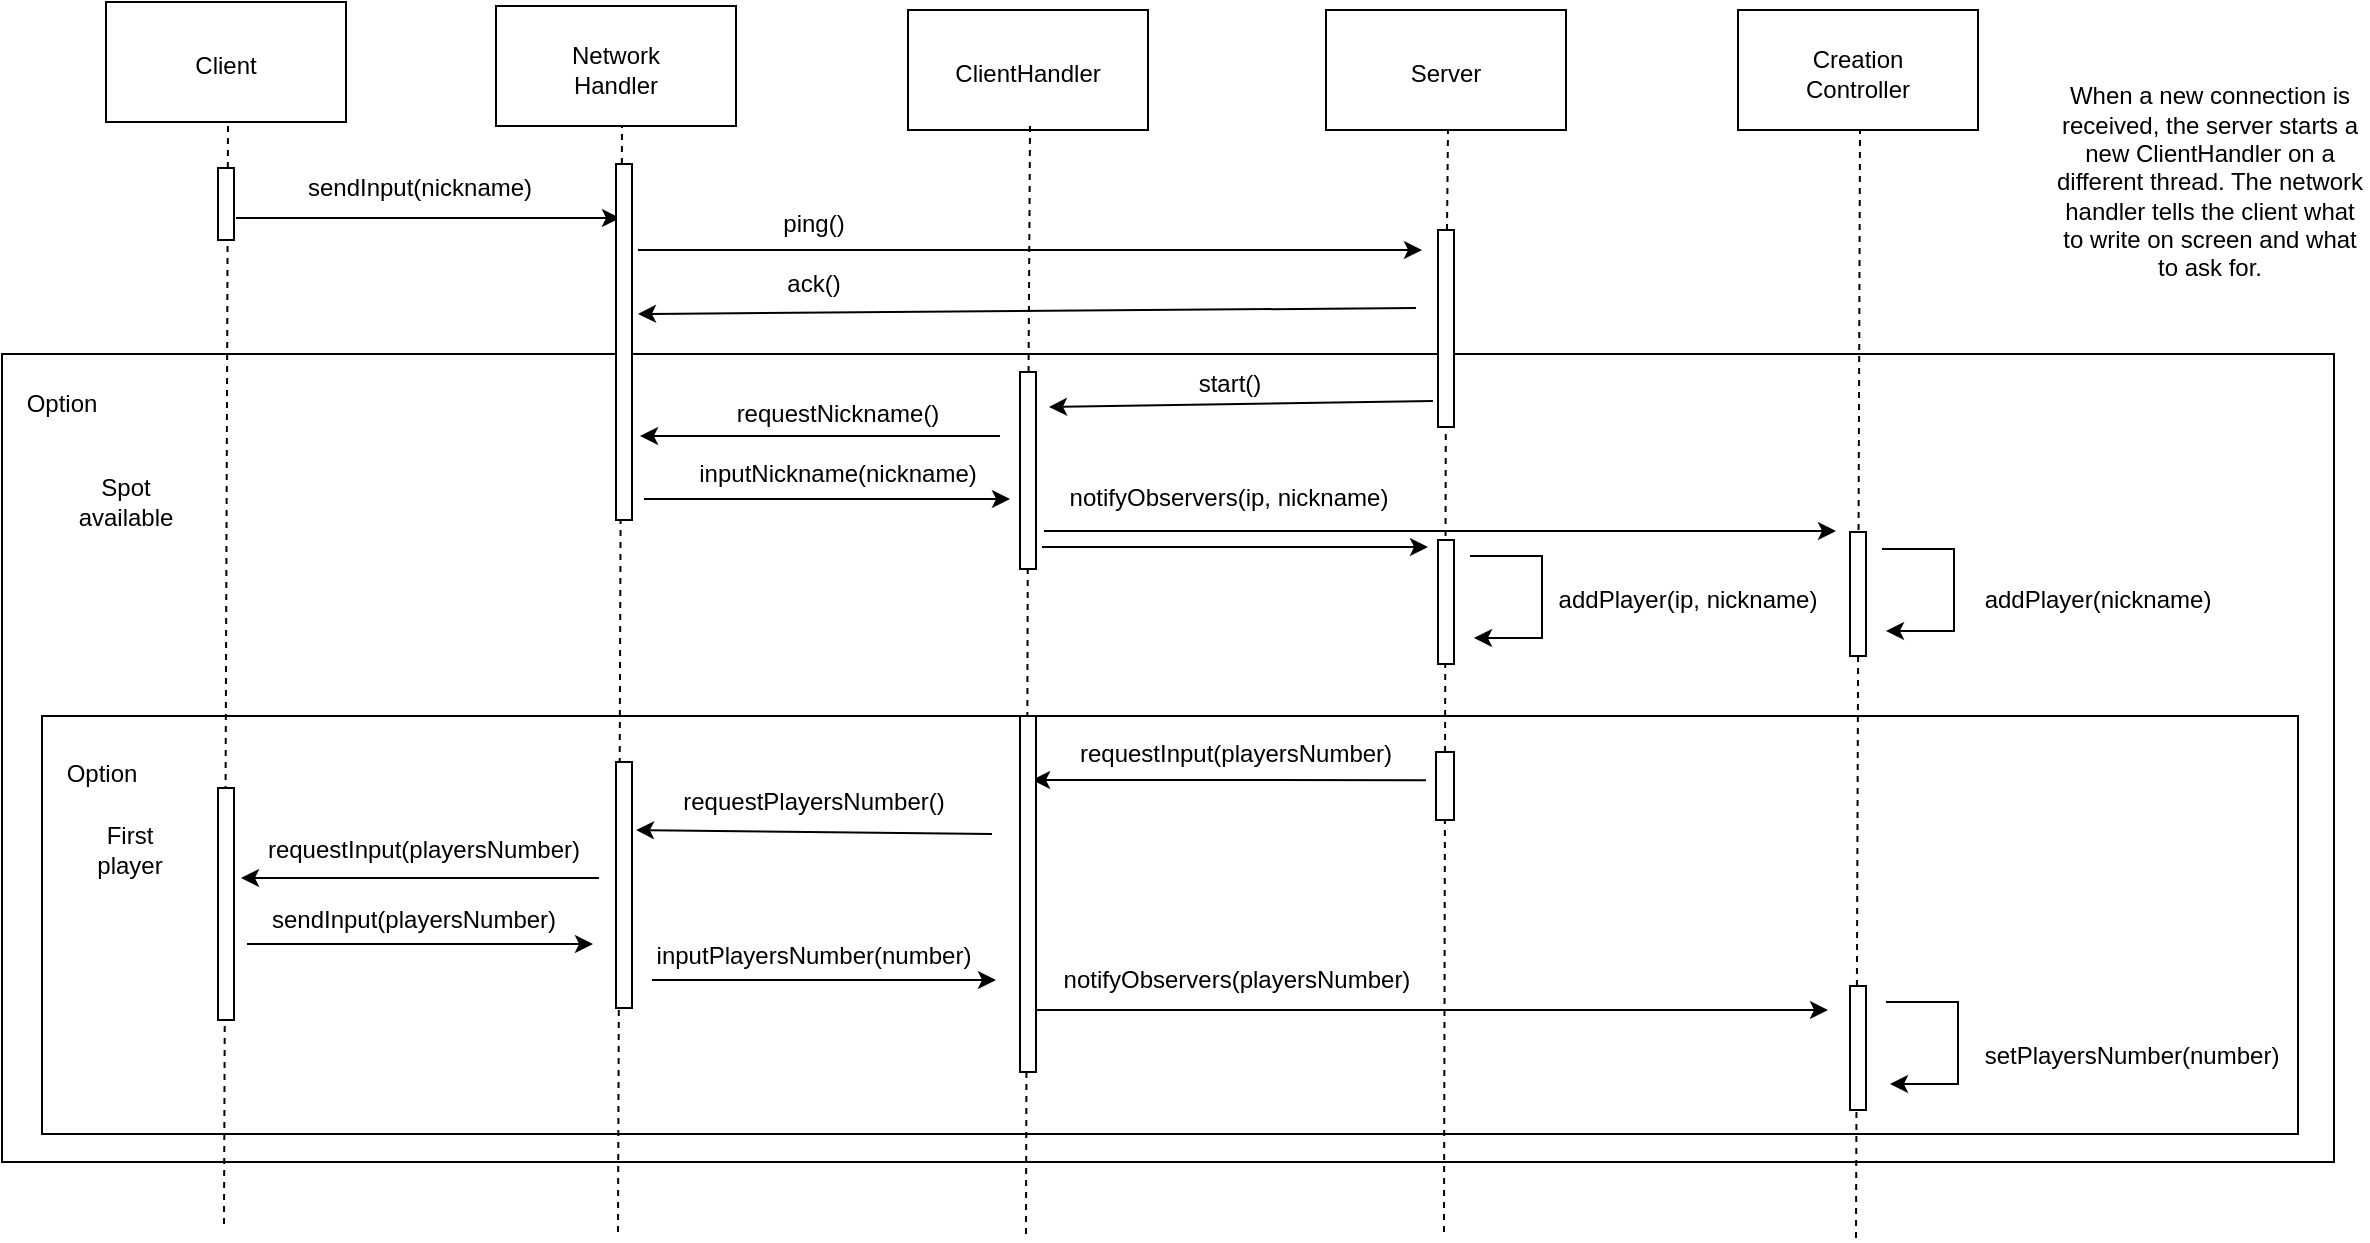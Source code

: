 <mxfile version="20.7.4" type="device"><diagram id="ojG4NxqEQ8N0nsv62VIc" name="Page-1"><mxGraphModel dx="634" dy="1262" grid="0" gridSize="10" guides="1" tooltips="1" connect="1" arrows="1" fold="1" page="0" pageScale="1" pageWidth="1169" pageHeight="827" math="0" shadow="0"><root><mxCell id="0"/><mxCell id="1" parent="0"/><mxCell id="IgrSUTCAtPYophplIJAG-5" value="" style="endArrow=none;dashed=1;html=1;rounded=0;" edge="1" parent="1" target="IgrSUTCAtPYophplIJAG-4"><mxGeometry width="50" height="50" relative="1" as="geometry"><mxPoint x="1536" y="569" as="sourcePoint"/><mxPoint x="1538" y="18" as="targetPoint"/></mxGeometry></mxCell><mxCell id="UDjU0qQiVwqluYuO5CM7-68" value="" style="rounded=0;whiteSpace=wrap;html=1;fillColor=none;" parent="1" vertex="1"><mxGeometry x="835" y="311" width="1128" height="209" as="geometry"/></mxCell><mxCell id="UDjU0qQiVwqluYuO5CM7-69" value="" style="rounded=0;whiteSpace=wrap;html=1;fillColor=none;" parent="1" vertex="1"><mxGeometry x="815" y="130" width="1166" height="404" as="geometry"/></mxCell><mxCell id="UDjU0qQiVwqluYuO5CM7-3" value="" style="rounded=0;whiteSpace=wrap;html=1;" parent="1" vertex="1"><mxGeometry x="867" y="-46" width="120" height="60" as="geometry"/></mxCell><mxCell id="UDjU0qQiVwqluYuO5CM7-1" value="" style="endArrow=none;dashed=1;html=1;rounded=0;" parent="1" edge="1"><mxGeometry width="50" height="50" relative="1" as="geometry"><mxPoint x="926" y="565" as="sourcePoint"/><mxPoint x="928" y="14" as="targetPoint"/></mxGeometry></mxCell><mxCell id="UDjU0qQiVwqluYuO5CM7-2" value="Client" style="text;html=1;strokeColor=none;fillColor=none;align=center;verticalAlign=middle;whiteSpace=wrap;rounded=0;" parent="1" vertex="1"><mxGeometry x="897" y="-29" width="60" height="30" as="geometry"/></mxCell><mxCell id="UDjU0qQiVwqluYuO5CM7-4" value="" style="rounded=0;whiteSpace=wrap;html=1;" parent="1" vertex="1"><mxGeometry x="1062" y="-44" width="120" height="60" as="geometry"/></mxCell><mxCell id="UDjU0qQiVwqluYuO5CM7-5" value="Network&lt;br&gt;Handler" style="text;html=1;strokeColor=none;fillColor=none;align=center;verticalAlign=middle;whiteSpace=wrap;rounded=0;" parent="1" vertex="1"><mxGeometry x="1092" y="-27" width="60" height="30" as="geometry"/></mxCell><mxCell id="UDjU0qQiVwqluYuO5CM7-6" value="" style="rounded=0;whiteSpace=wrap;html=1;" parent="1" vertex="1"><mxGeometry x="1268" y="-42" width="120" height="60" as="geometry"/></mxCell><mxCell id="UDjU0qQiVwqluYuO5CM7-7" value="ClientHandler" style="text;html=1;strokeColor=none;fillColor=none;align=center;verticalAlign=middle;whiteSpace=wrap;rounded=0;" parent="1" vertex="1"><mxGeometry x="1298" y="-25" width="60" height="30" as="geometry"/></mxCell><mxCell id="UDjU0qQiVwqluYuO5CM7-8" value="" style="rounded=0;whiteSpace=wrap;html=1;" parent="1" vertex="1"><mxGeometry x="1477" y="-42" width="120" height="60" as="geometry"/></mxCell><mxCell id="UDjU0qQiVwqluYuO5CM7-9" value="Server" style="text;html=1;strokeColor=none;fillColor=none;align=center;verticalAlign=middle;whiteSpace=wrap;rounded=0;" parent="1" vertex="1"><mxGeometry x="1507" y="-25" width="60" height="30" as="geometry"/></mxCell><mxCell id="UDjU0qQiVwqluYuO5CM7-10" value="" style="rounded=0;whiteSpace=wrap;html=1;" parent="1" vertex="1"><mxGeometry x="1683" y="-42" width="120" height="60" as="geometry"/></mxCell><mxCell id="UDjU0qQiVwqluYuO5CM7-11" value="Creation&lt;br&gt;Controller" style="text;html=1;strokeColor=none;fillColor=none;align=center;verticalAlign=middle;whiteSpace=wrap;rounded=0;" parent="1" vertex="1"><mxGeometry x="1713" y="-25" width="60" height="30" as="geometry"/></mxCell><mxCell id="UDjU0qQiVwqluYuO5CM7-12" value="" style="endArrow=none;dashed=1;html=1;rounded=0;" parent="1" edge="1"><mxGeometry width="50" height="50" relative="1" as="geometry"><mxPoint x="1123" y="569" as="sourcePoint"/><mxPoint x="1125" y="16" as="targetPoint"/></mxGeometry></mxCell><mxCell id="UDjU0qQiVwqluYuO5CM7-13" value="" style="endArrow=none;dashed=1;html=1;rounded=0;startArrow=none;" parent="1" source="UDjU0qQiVwqluYuO5CM7-75" edge="1"><mxGeometry width="50" height="50" relative="1" as="geometry"><mxPoint x="1327" y="570" as="sourcePoint"/><mxPoint x="1329" y="16" as="targetPoint"/></mxGeometry></mxCell><mxCell id="UDjU0qQiVwqluYuO5CM7-14" value="" style="endArrow=none;dashed=1;html=1;rounded=0;startArrow=none;" parent="1" edge="1" source="IgrSUTCAtPYophplIJAG-4"><mxGeometry width="50" height="50" relative="1" as="geometry"><mxPoint x="1536" y="569" as="sourcePoint"/><mxPoint x="1538" y="18" as="targetPoint"/></mxGeometry></mxCell><mxCell id="UDjU0qQiVwqluYuO5CM7-15" value="" style="endArrow=none;dashed=1;html=1;rounded=0;" parent="1" edge="1"><mxGeometry width="50" height="50" relative="1" as="geometry"><mxPoint x="1742" y="572" as="sourcePoint"/><mxPoint x="1744" y="18" as="targetPoint"/></mxGeometry></mxCell><mxCell id="UDjU0qQiVwqluYuO5CM7-16" value="" style="endArrow=classic;html=1;rounded=0;" parent="1" edge="1"><mxGeometry width="50" height="50" relative="1" as="geometry"><mxPoint x="932" y="62" as="sourcePoint"/><mxPoint x="1124" y="62" as="targetPoint"/></mxGeometry></mxCell><mxCell id="UDjU0qQiVwqluYuO5CM7-18" value="sendInput(nickname)" style="text;html=1;strokeColor=none;fillColor=none;align=center;verticalAlign=middle;whiteSpace=wrap;rounded=0;strokeWidth=1;" parent="1" vertex="1"><mxGeometry x="994" y="32" width="60" height="30" as="geometry"/></mxCell><mxCell id="UDjU0qQiVwqluYuO5CM7-20" value="" style="endArrow=classic;html=1;rounded=0;" parent="1" edge="1"><mxGeometry width="50" height="50" relative="1" as="geometry"><mxPoint x="1133" y="78" as="sourcePoint"/><mxPoint x="1525" y="78" as="targetPoint"/></mxGeometry></mxCell><mxCell id="UDjU0qQiVwqluYuO5CM7-21" value="ping()" style="text;html=1;strokeColor=none;fillColor=none;align=center;verticalAlign=middle;whiteSpace=wrap;rounded=0;strokeWidth=1;" parent="1" vertex="1"><mxGeometry x="1191" y="50" width="60" height="30" as="geometry"/></mxCell><mxCell id="UDjU0qQiVwqluYuO5CM7-22" value="" style="endArrow=classic;html=1;rounded=0;" parent="1" edge="1"><mxGeometry width="50" height="50" relative="1" as="geometry"><mxPoint x="1522" y="107" as="sourcePoint"/><mxPoint x="1133" y="110" as="targetPoint"/></mxGeometry></mxCell><mxCell id="UDjU0qQiVwqluYuO5CM7-23" value="ack()" style="text;html=1;strokeColor=none;fillColor=none;align=center;verticalAlign=middle;whiteSpace=wrap;rounded=0;" parent="1" vertex="1"><mxGeometry x="1191" y="80" width="60" height="30" as="geometry"/></mxCell><mxCell id="UDjU0qQiVwqluYuO5CM7-26" value="" style="endArrow=classic;html=1;rounded=0;" parent="1" edge="1"><mxGeometry width="50" height="50" relative="1" as="geometry"><mxPoint x="1314" y="171" as="sourcePoint"/><mxPoint x="1134" y="171" as="targetPoint"/></mxGeometry></mxCell><mxCell id="UDjU0qQiVwqluYuO5CM7-28" value="requestNickname()" style="text;html=1;strokeColor=none;fillColor=none;align=center;verticalAlign=middle;whiteSpace=wrap;rounded=0;strokeWidth=1;" parent="1" vertex="1"><mxGeometry x="1203" y="144.5" width="60" height="30" as="geometry"/></mxCell><mxCell id="UDjU0qQiVwqluYuO5CM7-29" value="" style="endArrow=classic;html=1;rounded=0;" parent="1" edge="1"><mxGeometry width="50" height="50" relative="1" as="geometry"><mxPoint x="1136" y="202.5" as="sourcePoint"/><mxPoint x="1319" y="202.5" as="targetPoint"/></mxGeometry></mxCell><mxCell id="UDjU0qQiVwqluYuO5CM7-30" value="inputNickname(nickname)" style="text;html=1;strokeColor=none;fillColor=none;align=center;verticalAlign=middle;whiteSpace=wrap;rounded=0;" parent="1" vertex="1"><mxGeometry x="1203" y="174.5" width="60" height="30" as="geometry"/></mxCell><mxCell id="UDjU0qQiVwqluYuO5CM7-31" value="" style="endArrow=classic;html=1;rounded=0;" parent="1" edge="1"><mxGeometry width="50" height="50" relative="1" as="geometry"><mxPoint x="1335" y="226.5" as="sourcePoint"/><mxPoint x="1528" y="226.5" as="targetPoint"/></mxGeometry></mxCell><mxCell id="UDjU0qQiVwqluYuO5CM7-32" value="notifyObservers(ip, nickname)" style="text;html=1;strokeColor=none;fillColor=none;align=center;verticalAlign=middle;whiteSpace=wrap;rounded=0;" parent="1" vertex="1"><mxGeometry x="1335" y="186.5" width="187" height="30" as="geometry"/></mxCell><mxCell id="UDjU0qQiVwqluYuO5CM7-34" value="" style="endArrow=classic;html=1;rounded=0;" parent="1" edge="1"><mxGeometry width="50" height="50" relative="1" as="geometry"><mxPoint x="1549" y="231" as="sourcePoint"/><mxPoint x="1551" y="272" as="targetPoint"/><Array as="points"><mxPoint x="1585" y="231"/><mxPoint x="1585" y="272"/></Array></mxGeometry></mxCell><mxCell id="UDjU0qQiVwqluYuO5CM7-35" value="addPlayer(ip, nickname)" style="text;html=1;strokeColor=none;fillColor=none;align=center;verticalAlign=middle;whiteSpace=wrap;rounded=0;" parent="1" vertex="1"><mxGeometry x="1583" y="237.5" width="150" height="30" as="geometry"/></mxCell><mxCell id="UDjU0qQiVwqluYuO5CM7-37" value="" style="endArrow=classic;html=1;rounded=0;" parent="1" edge="1"><mxGeometry width="50" height="50" relative="1" as="geometry"><mxPoint x="1336" y="218.5" as="sourcePoint"/><mxPoint x="1732" y="218.5" as="targetPoint"/></mxGeometry></mxCell><mxCell id="UDjU0qQiVwqluYuO5CM7-39" value="" style="endArrow=classic;html=1;rounded=0;" parent="1" edge="1"><mxGeometry width="50" height="50" relative="1" as="geometry"><mxPoint x="1755" y="227.5" as="sourcePoint"/><mxPoint x="1757" y="268.5" as="targetPoint"/><Array as="points"><mxPoint x="1791" y="227.5"/><mxPoint x="1791" y="268.5"/></Array></mxGeometry></mxCell><mxCell id="UDjU0qQiVwqluYuO5CM7-40" value="addPlayer(nickname)" style="text;html=1;strokeColor=none;fillColor=none;align=center;verticalAlign=middle;whiteSpace=wrap;rounded=0;" parent="1" vertex="1"><mxGeometry x="1833" y="237.5" width="60" height="30" as="geometry"/></mxCell><mxCell id="UDjU0qQiVwqluYuO5CM7-42" value="Option" style="text;html=1;strokeColor=none;fillColor=none;align=center;verticalAlign=middle;whiteSpace=wrap;rounded=0;" parent="1" vertex="1"><mxGeometry x="815" y="140" width="60" height="30" as="geometry"/></mxCell><mxCell id="UDjU0qQiVwqluYuO5CM7-43" value="Spot available" style="text;html=1;strokeColor=none;fillColor=none;align=center;verticalAlign=middle;whiteSpace=wrap;rounded=0;" parent="1" vertex="1"><mxGeometry x="847" y="189" width="60" height="30" as="geometry"/></mxCell><mxCell id="UDjU0qQiVwqluYuO5CM7-46" value="Option" style="text;html=1;strokeColor=none;fillColor=none;align=center;verticalAlign=middle;whiteSpace=wrap;rounded=0;" parent="1" vertex="1"><mxGeometry x="835" y="325" width="60" height="30" as="geometry"/></mxCell><mxCell id="UDjU0qQiVwqluYuO5CM7-47" value="First player" style="text;html=1;strokeColor=none;fillColor=none;align=center;verticalAlign=middle;whiteSpace=wrap;rounded=0;" parent="1" vertex="1"><mxGeometry x="849" y="363" width="60" height="30" as="geometry"/></mxCell><mxCell id="UDjU0qQiVwqluYuO5CM7-50" value="" style="endArrow=classic;html=1;rounded=0;exitX=0.632;exitY=0.378;exitDx=0;exitDy=0;exitPerimeter=0;" parent="1" edge="1"><mxGeometry x="1213" y="154.5" width="50" height="50" relative="1" as="geometry"><mxPoint x="1526.972" y="343.096" as="sourcePoint"/><mxPoint x="1330.02" y="343" as="targetPoint"/><Array as="points"/></mxGeometry></mxCell><mxCell id="UDjU0qQiVwqluYuO5CM7-52" value="requestInput(playersNumber)" style="text;html=1;strokeColor=none;fillColor=none;align=center;verticalAlign=middle;whiteSpace=wrap;rounded=0;strokeWidth=1;" parent="1" vertex="1"><mxGeometry x="1402" y="315" width="60" height="30" as="geometry"/></mxCell><mxCell id="UDjU0qQiVwqluYuO5CM7-55" value="" style="endArrow=classic;html=1;rounded=0;" parent="1" edge="1"><mxGeometry width="50" height="50" relative="1" as="geometry"><mxPoint x="1310" y="370" as="sourcePoint"/><mxPoint x="1132" y="368" as="targetPoint"/></mxGeometry></mxCell><mxCell id="UDjU0qQiVwqluYuO5CM7-56" value="requestPlayersNumber()" style="text;html=1;strokeColor=none;fillColor=none;align=center;verticalAlign=middle;whiteSpace=wrap;rounded=0;" parent="1" vertex="1"><mxGeometry x="1191" y="339" width="60" height="30" as="geometry"/></mxCell><mxCell id="UDjU0qQiVwqluYuO5CM7-57" value="" style="endArrow=classic;html=1;rounded=0;" parent="1" edge="1"><mxGeometry width="50" height="50" relative="1" as="geometry"><mxPoint x="1113.5" y="392" as="sourcePoint"/><mxPoint x="934.5" y="392" as="targetPoint"/></mxGeometry></mxCell><mxCell id="UDjU0qQiVwqluYuO5CM7-58" value="requestInput(playersNumber)" style="text;html=1;strokeColor=none;fillColor=none;align=center;verticalAlign=middle;whiteSpace=wrap;rounded=0;" parent="1" vertex="1"><mxGeometry x="927" y="363" width="198" height="30" as="geometry"/></mxCell><mxCell id="UDjU0qQiVwqluYuO5CM7-59" value="" style="endArrow=classic;html=1;rounded=0;" parent="1" edge="1"><mxGeometry width="50" height="50" relative="1" as="geometry"><mxPoint x="937.5" y="425" as="sourcePoint"/><mxPoint x="1110.5" y="425" as="targetPoint"/></mxGeometry></mxCell><mxCell id="UDjU0qQiVwqluYuO5CM7-60" value="sendInput(playersNumber)" style="text;html=1;strokeColor=none;fillColor=none;align=center;verticalAlign=middle;whiteSpace=wrap;rounded=0;" parent="1" vertex="1"><mxGeometry x="990.5" y="398" width="60" height="30" as="geometry"/></mxCell><mxCell id="UDjU0qQiVwqluYuO5CM7-61" value="" style="endArrow=classic;html=1;rounded=0;" parent="1" edge="1"><mxGeometry width="50" height="50" relative="1" as="geometry"><mxPoint x="1140" y="443" as="sourcePoint"/><mxPoint x="1312" y="443" as="targetPoint"/></mxGeometry></mxCell><mxCell id="UDjU0qQiVwqluYuO5CM7-62" value="inputPlayersNumber(number)" style="text;html=1;strokeColor=none;fillColor=none;align=center;verticalAlign=middle;whiteSpace=wrap;rounded=0;" parent="1" vertex="1"><mxGeometry x="1191" y="416" width="60" height="30" as="geometry"/></mxCell><mxCell id="UDjU0qQiVwqluYuO5CM7-64" value="notifyObservers(playersNumber)" style="text;html=1;strokeColor=none;fillColor=none;align=center;verticalAlign=middle;whiteSpace=wrap;rounded=0;" parent="1" vertex="1"><mxGeometry x="1338.5" y="428" width="187" height="30" as="geometry"/></mxCell><mxCell id="UDjU0qQiVwqluYuO5CM7-65" value="" style="endArrow=classic;html=1;rounded=0;" parent="1" edge="1"><mxGeometry width="50" height="50" relative="1" as="geometry"><mxPoint x="1332" y="458" as="sourcePoint"/><mxPoint x="1728" y="458" as="targetPoint"/></mxGeometry></mxCell><mxCell id="UDjU0qQiVwqluYuO5CM7-66" value="" style="endArrow=classic;html=1;rounded=0;" parent="1" edge="1"><mxGeometry width="50" height="50" relative="1" as="geometry"><mxPoint x="1757" y="454" as="sourcePoint"/><mxPoint x="1759" y="495" as="targetPoint"/><Array as="points"><mxPoint x="1793" y="454"/><mxPoint x="1793" y="495"/></Array></mxGeometry></mxCell><mxCell id="UDjU0qQiVwqluYuO5CM7-67" value="setPlayersNumber(number)" style="text;html=1;strokeColor=none;fillColor=none;align=center;verticalAlign=middle;whiteSpace=wrap;rounded=0;" parent="1" vertex="1"><mxGeometry x="1850" y="466" width="60" height="30" as="geometry"/></mxCell><mxCell id="UDjU0qQiVwqluYuO5CM7-70" value="" style="rounded=0;whiteSpace=wrap;html=1;fillColor=default;" parent="1" vertex="1"><mxGeometry x="923" y="347" width="8" height="116" as="geometry"/></mxCell><mxCell id="UDjU0qQiVwqluYuO5CM7-71" value="" style="rounded=0;whiteSpace=wrap;html=1;fillColor=default;" parent="1" vertex="1"><mxGeometry x="923" y="37" width="8" height="36" as="geometry"/></mxCell><mxCell id="UDjU0qQiVwqluYuO5CM7-72" value="" style="rounded=0;whiteSpace=wrap;html=1;fillColor=default;" parent="1" vertex="1"><mxGeometry x="1122" y="35" width="8" height="178" as="geometry"/></mxCell><mxCell id="UDjU0qQiVwqluYuO5CM7-74" value="" style="rounded=0;whiteSpace=wrap;html=1;fillColor=default;" parent="1" vertex="1"><mxGeometry x="1122" y="334" width="8" height="123" as="geometry"/></mxCell><mxCell id="UDjU0qQiVwqluYuO5CM7-77" value="" style="rounded=0;whiteSpace=wrap;html=1;fillColor=default;" parent="1" vertex="1"><mxGeometry x="1533" y="223" width="8" height="62" as="geometry"/></mxCell><mxCell id="UDjU0qQiVwqluYuO5CM7-78" value="" style="rounded=0;whiteSpace=wrap;html=1;fillColor=default;" parent="1" vertex="1"><mxGeometry x="1739" y="219" width="8" height="62" as="geometry"/></mxCell><mxCell id="UDjU0qQiVwqluYuO5CM7-79" value="" style="rounded=0;whiteSpace=wrap;html=1;fillColor=default;" parent="1" vertex="1"><mxGeometry x="1739" y="446" width="8" height="62" as="geometry"/></mxCell><mxCell id="UDjU0qQiVwqluYuO5CM7-75" value="" style="rounded=0;whiteSpace=wrap;html=1;fillColor=default;" parent="1" vertex="1"><mxGeometry x="1324" y="139" width="8" height="98.5" as="geometry"/></mxCell><mxCell id="UDjU0qQiVwqluYuO5CM7-81" value="" style="endArrow=none;dashed=1;html=1;rounded=0;" parent="1" target="UDjU0qQiVwqluYuO5CM7-75" edge="1"><mxGeometry width="50" height="50" relative="1" as="geometry"><mxPoint x="1327" y="570" as="sourcePoint"/><mxPoint x="1329" y="16" as="targetPoint"/></mxGeometry></mxCell><mxCell id="UDjU0qQiVwqluYuO5CM7-76" value="" style="rounded=0;whiteSpace=wrap;html=1;fillColor=default;" parent="1" vertex="1"><mxGeometry x="1324" y="311" width="8" height="178" as="geometry"/></mxCell><mxCell id="IgrSUTCAtPYophplIJAG-1" value="" style="endArrow=classic;html=1;rounded=0;" edge="1" parent="1"><mxGeometry width="50" height="50" relative="1" as="geometry"><mxPoint x="1530.5" y="153.5" as="sourcePoint"/><mxPoint x="1338.5" y="156.5" as="targetPoint"/></mxGeometry></mxCell><mxCell id="IgrSUTCAtPYophplIJAG-2" value="start()" style="text;html=1;strokeColor=none;fillColor=none;align=center;verticalAlign=middle;whiteSpace=wrap;rounded=0;strokeWidth=1;" vertex="1" parent="1"><mxGeometry x="1398.5" y="130" width="60" height="30" as="geometry"/></mxCell><mxCell id="IgrSUTCAtPYophplIJAG-3" value="When a new connection is received, the server starts a new ClientHandler on a different thread. The network handler tells the client what to write on screen and what to ask for." style="text;html=1;strokeColor=none;fillColor=none;align=center;verticalAlign=middle;whiteSpace=wrap;rounded=0;" vertex="1" parent="1"><mxGeometry x="1840" y="8" width="158" height="72" as="geometry"/></mxCell><mxCell id="IgrSUTCAtPYophplIJAG-4" value="" style="rounded=0;whiteSpace=wrap;html=1;fillColor=default;" vertex="1" parent="1"><mxGeometry x="1533" y="68" width="8" height="98.5" as="geometry"/></mxCell><mxCell id="IgrSUTCAtPYophplIJAG-6" value="" style="rounded=0;whiteSpace=wrap;html=1;fillColor=default;" vertex="1" parent="1"><mxGeometry x="1532" y="329" width="9" height="34" as="geometry"/></mxCell></root></mxGraphModel></diagram></mxfile>